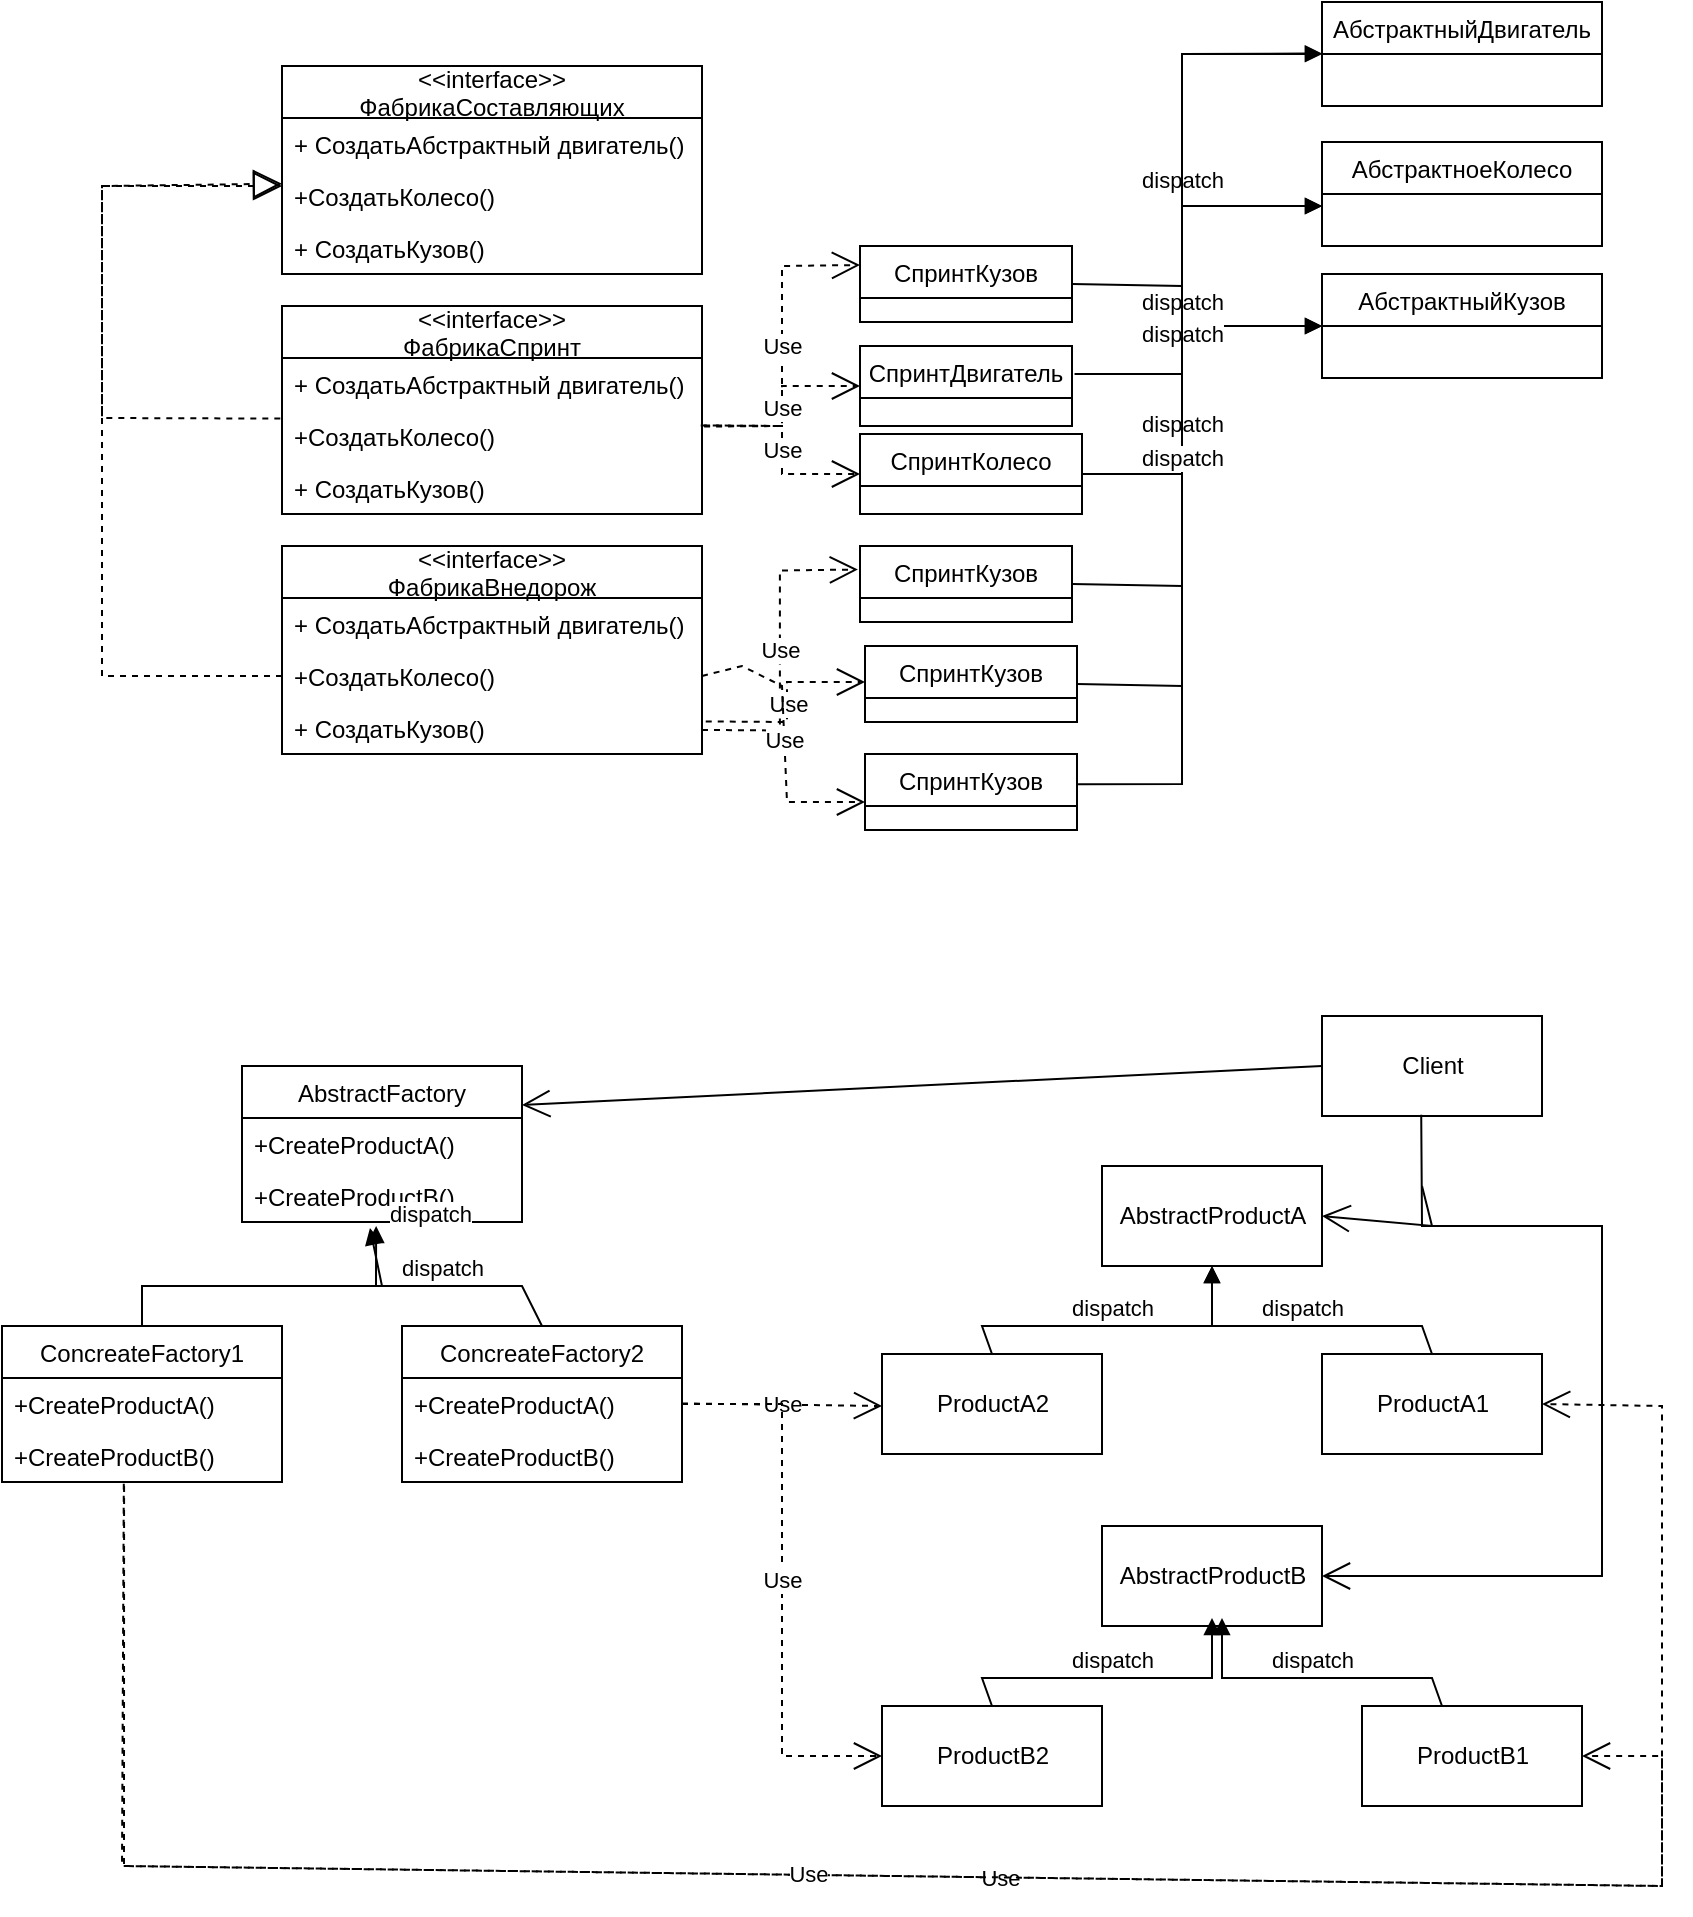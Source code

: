 <mxfile version="20.3.0" type="github">
  <diagram id="EFKoAe3cqBNjUxxPLyki" name="Страница 1">
    <mxGraphModel dx="1808" dy="548" grid="1" gridSize="10" guides="1" tooltips="1" connect="1" arrows="1" fold="1" page="1" pageScale="1" pageWidth="827" pageHeight="1169" math="0" shadow="0">
      <root>
        <mxCell id="0" />
        <mxCell id="1" parent="0" />
        <mxCell id="hH76QGNeZgddSlemnvMg-55" value="&lt;&lt;interface&gt;&gt;&#xa;ФабрикаСоставляющих" style="swimlane;fontStyle=0;childLayout=stackLayout;horizontal=1;startSize=26;fillColor=none;horizontalStack=0;resizeParent=1;resizeParentMax=0;resizeLast=0;collapsible=1;marginBottom=0;" vertex="1" parent="1">
          <mxGeometry x="50" y="60" width="210" height="104" as="geometry" />
        </mxCell>
        <mxCell id="hH76QGNeZgddSlemnvMg-56" value="+ СоздатьАбстрактный двигатель()" style="text;strokeColor=none;fillColor=none;align=left;verticalAlign=top;spacingLeft=4;spacingRight=4;overflow=hidden;rotatable=0;points=[[0,0.5],[1,0.5]];portConstraint=eastwest;" vertex="1" parent="hH76QGNeZgddSlemnvMg-55">
          <mxGeometry y="26" width="210" height="26" as="geometry" />
        </mxCell>
        <mxCell id="hH76QGNeZgddSlemnvMg-57" value="+СоздатьКолесо()" style="text;strokeColor=none;fillColor=none;align=left;verticalAlign=top;spacingLeft=4;spacingRight=4;overflow=hidden;rotatable=0;points=[[0,0.5],[1,0.5]];portConstraint=eastwest;" vertex="1" parent="hH76QGNeZgddSlemnvMg-55">
          <mxGeometry y="52" width="210" height="26" as="geometry" />
        </mxCell>
        <mxCell id="hH76QGNeZgddSlemnvMg-58" value="+ СоздатьКузов()" style="text;strokeColor=none;fillColor=none;align=left;verticalAlign=top;spacingLeft=4;spacingRight=4;overflow=hidden;rotatable=0;points=[[0,0.5],[1,0.5]];portConstraint=eastwest;" vertex="1" parent="hH76QGNeZgddSlemnvMg-55">
          <mxGeometry y="78" width="210" height="26" as="geometry" />
        </mxCell>
        <mxCell id="hH76QGNeZgddSlemnvMg-67" value="&lt;&lt;interface&gt;&gt;&#xa;ФабрикаСпринт" style="swimlane;fontStyle=0;childLayout=stackLayout;horizontal=1;startSize=26;fillColor=none;horizontalStack=0;resizeParent=1;resizeParentMax=0;resizeLast=0;collapsible=1;marginBottom=0;" vertex="1" parent="1">
          <mxGeometry x="50" y="180" width="210" height="104" as="geometry" />
        </mxCell>
        <mxCell id="hH76QGNeZgddSlemnvMg-68" value="+ СоздатьАбстрактный двигатель()" style="text;strokeColor=none;fillColor=none;align=left;verticalAlign=top;spacingLeft=4;spacingRight=4;overflow=hidden;rotatable=0;points=[[0,0.5],[1,0.5]];portConstraint=eastwest;" vertex="1" parent="hH76QGNeZgddSlemnvMg-67">
          <mxGeometry y="26" width="210" height="26" as="geometry" />
        </mxCell>
        <mxCell id="hH76QGNeZgddSlemnvMg-69" value="+СоздатьКолесо()" style="text;strokeColor=none;fillColor=none;align=left;verticalAlign=top;spacingLeft=4;spacingRight=4;overflow=hidden;rotatable=0;points=[[0,0.5],[1,0.5]];portConstraint=eastwest;" vertex="1" parent="hH76QGNeZgddSlemnvMg-67">
          <mxGeometry y="52" width="210" height="26" as="geometry" />
        </mxCell>
        <mxCell id="hH76QGNeZgddSlemnvMg-70" value="+ СоздатьКузов()" style="text;strokeColor=none;fillColor=none;align=left;verticalAlign=top;spacingLeft=4;spacingRight=4;overflow=hidden;rotatable=0;points=[[0,0.5],[1,0.5]];portConstraint=eastwest;" vertex="1" parent="hH76QGNeZgddSlemnvMg-67">
          <mxGeometry y="78" width="210" height="26" as="geometry" />
        </mxCell>
        <mxCell id="hH76QGNeZgddSlemnvMg-71" value="&lt;&lt;interface&gt;&gt;&#xa;ФабрикаВнедорож" style="swimlane;fontStyle=0;childLayout=stackLayout;horizontal=1;startSize=26;fillColor=none;horizontalStack=0;resizeParent=1;resizeParentMax=0;resizeLast=0;collapsible=1;marginBottom=0;" vertex="1" parent="1">
          <mxGeometry x="50" y="300" width="210" height="104" as="geometry" />
        </mxCell>
        <mxCell id="hH76QGNeZgddSlemnvMg-72" value="+ СоздатьАбстрактный двигатель()" style="text;strokeColor=none;fillColor=none;align=left;verticalAlign=top;spacingLeft=4;spacingRight=4;overflow=hidden;rotatable=0;points=[[0,0.5],[1,0.5]];portConstraint=eastwest;" vertex="1" parent="hH76QGNeZgddSlemnvMg-71">
          <mxGeometry y="26" width="210" height="26" as="geometry" />
        </mxCell>
        <mxCell id="hH76QGNeZgddSlemnvMg-73" value="+СоздатьКолесо()" style="text;strokeColor=none;fillColor=none;align=left;verticalAlign=top;spacingLeft=4;spacingRight=4;overflow=hidden;rotatable=0;points=[[0,0.5],[1,0.5]];portConstraint=eastwest;" vertex="1" parent="hH76QGNeZgddSlemnvMg-71">
          <mxGeometry y="52" width="210" height="26" as="geometry" />
        </mxCell>
        <mxCell id="hH76QGNeZgddSlemnvMg-74" value="+ СоздатьКузов()" style="text;strokeColor=none;fillColor=none;align=left;verticalAlign=top;spacingLeft=4;spacingRight=4;overflow=hidden;rotatable=0;points=[[0,0.5],[1,0.5]];portConstraint=eastwest;" vertex="1" parent="hH76QGNeZgddSlemnvMg-71">
          <mxGeometry y="78" width="210" height="26" as="geometry" />
        </mxCell>
        <mxCell id="hH76QGNeZgddSlemnvMg-75" value="" style="endArrow=block;dashed=1;endFill=0;endSize=12;html=1;rounded=0;exitX=0;exitY=0.5;exitDx=0;exitDy=0;" edge="1" parent="1" source="hH76QGNeZgddSlemnvMg-73">
          <mxGeometry width="160" relative="1" as="geometry">
            <mxPoint x="-80" y="120" as="sourcePoint" />
            <mxPoint x="50" y="120" as="targetPoint" />
            <Array as="points">
              <mxPoint x="-40" y="365" />
              <mxPoint x="-40" y="120" />
            </Array>
          </mxGeometry>
        </mxCell>
        <mxCell id="hH76QGNeZgddSlemnvMg-76" value="" style="endArrow=block;dashed=1;endFill=0;endSize=12;html=1;rounded=0;exitX=-0.004;exitY=0.165;exitDx=0;exitDy=0;exitPerimeter=0;" edge="1" parent="1" source="hH76QGNeZgddSlemnvMg-69">
          <mxGeometry width="160" relative="1" as="geometry">
            <mxPoint x="100" y="410" as="sourcePoint" />
            <mxPoint x="50" y="118.857" as="targetPoint" />
            <Array as="points">
              <mxPoint x="-40" y="236" />
              <mxPoint x="-40" y="120" />
            </Array>
          </mxGeometry>
        </mxCell>
        <mxCell id="hH76QGNeZgddSlemnvMg-81" value="СпринтДвигатель" style="swimlane;fontStyle=0;childLayout=stackLayout;horizontal=1;startSize=26;fillColor=none;horizontalStack=0;resizeParent=1;resizeParentMax=0;resizeLast=0;collapsible=1;marginBottom=0;" vertex="1" parent="1">
          <mxGeometry x="339" y="200" width="106" height="40" as="geometry" />
        </mxCell>
        <mxCell id="hH76QGNeZgddSlemnvMg-85" value="СпринтКолесо" style="swimlane;fontStyle=0;childLayout=stackLayout;horizontal=1;startSize=26;fillColor=none;horizontalStack=0;resizeParent=1;resizeParentMax=0;resizeLast=0;collapsible=1;marginBottom=0;" vertex="1" parent="1">
          <mxGeometry x="339" y="244" width="111" height="40" as="geometry" />
        </mxCell>
        <mxCell id="hH76QGNeZgddSlemnvMg-89" value="СпринтКузов" style="swimlane;fontStyle=0;childLayout=stackLayout;horizontal=1;startSize=26;fillColor=none;horizontalStack=0;resizeParent=1;resizeParentMax=0;resizeLast=0;collapsible=1;marginBottom=0;" vertex="1" parent="1">
          <mxGeometry x="339" y="150" width="106" height="38" as="geometry" />
        </mxCell>
        <mxCell id="hH76QGNeZgddSlemnvMg-93" value="Use" style="endArrow=open;endSize=12;dashed=1;html=1;rounded=0;entryX=0;entryY=0.25;entryDx=0;entryDy=0;exitX=1.005;exitY=0.297;exitDx=0;exitDy=0;exitPerimeter=0;" edge="1" parent="1" source="hH76QGNeZgddSlemnvMg-69" target="hH76QGNeZgddSlemnvMg-89">
          <mxGeometry width="160" relative="1" as="geometry">
            <mxPoint x="100" y="240" as="sourcePoint" />
            <mxPoint x="260" y="240" as="targetPoint" />
            <Array as="points">
              <mxPoint x="300" y="240" />
              <mxPoint x="300" y="160" />
            </Array>
          </mxGeometry>
        </mxCell>
        <mxCell id="hH76QGNeZgddSlemnvMg-94" value="Use" style="endArrow=open;endSize=12;dashed=1;html=1;rounded=0;entryX=0;entryY=0.5;entryDx=0;entryDy=0;exitX=0.997;exitY=0.297;exitDx=0;exitDy=0;exitPerimeter=0;" edge="1" parent="1" source="hH76QGNeZgddSlemnvMg-69" target="hH76QGNeZgddSlemnvMg-81">
          <mxGeometry width="160" relative="1" as="geometry">
            <mxPoint x="100" y="240" as="sourcePoint" />
            <mxPoint x="260" y="240" as="targetPoint" />
            <Array as="points">
              <mxPoint x="300" y="240" />
              <mxPoint x="300" y="220" />
            </Array>
          </mxGeometry>
        </mxCell>
        <mxCell id="hH76QGNeZgddSlemnvMg-95" value="Use" style="endArrow=open;endSize=12;dashed=1;html=1;rounded=0;entryX=0;entryY=0.5;entryDx=0;entryDy=0;exitX=1.005;exitY=0.319;exitDx=0;exitDy=0;exitPerimeter=0;" edge="1" parent="1" source="hH76QGNeZgddSlemnvMg-69" target="hH76QGNeZgddSlemnvMg-85">
          <mxGeometry width="160" relative="1" as="geometry">
            <mxPoint x="100" y="240" as="sourcePoint" />
            <mxPoint x="260" y="240" as="targetPoint" />
            <Array as="points">
              <mxPoint x="300" y="240" />
              <mxPoint x="300" y="264" />
            </Array>
          </mxGeometry>
        </mxCell>
        <mxCell id="hH76QGNeZgddSlemnvMg-96" value="АбстрактныйДвигатель" style="swimlane;fontStyle=0;childLayout=stackLayout;horizontal=1;startSize=26;fillColor=none;horizontalStack=0;resizeParent=1;resizeParentMax=0;resizeLast=0;collapsible=1;marginBottom=0;" vertex="1" parent="1">
          <mxGeometry x="570" y="28" width="140" height="52" as="geometry" />
        </mxCell>
        <mxCell id="hH76QGNeZgddSlemnvMg-104" value="СпринтКузов" style="swimlane;fontStyle=0;childLayout=stackLayout;horizontal=1;startSize=26;fillColor=none;horizontalStack=0;resizeParent=1;resizeParentMax=0;resizeLast=0;collapsible=1;marginBottom=0;" vertex="1" parent="1">
          <mxGeometry x="339" y="300" width="106" height="38" as="geometry" />
        </mxCell>
        <mxCell id="hH76QGNeZgddSlemnvMg-105" value="СпринтКузов" style="swimlane;fontStyle=0;childLayout=stackLayout;horizontal=1;startSize=26;fillColor=none;horizontalStack=0;resizeParent=1;resizeParentMax=0;resizeLast=0;collapsible=1;marginBottom=0;" vertex="1" parent="1">
          <mxGeometry x="341.5" y="350" width="106" height="38" as="geometry" />
        </mxCell>
        <mxCell id="hH76QGNeZgddSlemnvMg-106" value="СпринтКузов" style="swimlane;fontStyle=0;childLayout=stackLayout;horizontal=1;startSize=26;fillColor=none;horizontalStack=0;resizeParent=1;resizeParentMax=0;resizeLast=0;collapsible=1;marginBottom=0;" vertex="1" parent="1">
          <mxGeometry x="341.5" y="404" width="106" height="38" as="geometry" />
        </mxCell>
        <mxCell id="hH76QGNeZgddSlemnvMg-107" value="Use" style="endArrow=open;endSize=12;dashed=1;html=1;rounded=0;entryX=0;entryY=0.25;entryDx=0;entryDy=0;exitX=1.005;exitY=0.297;exitDx=0;exitDy=0;exitPerimeter=0;" edge="1" parent="1">
          <mxGeometry width="160" relative="1" as="geometry">
            <mxPoint x="260.0" y="391.972" as="sourcePoint" />
            <mxPoint x="337.95" y="311.75" as="targetPoint" />
            <Array as="points">
              <mxPoint x="298.95" y="392.25" />
              <mxPoint x="298.95" y="312.25" />
            </Array>
          </mxGeometry>
        </mxCell>
        <mxCell id="hH76QGNeZgddSlemnvMg-108" value="Use" style="endArrow=open;endSize=12;dashed=1;html=1;rounded=0;entryX=0;entryY=0.5;entryDx=0;entryDy=0;exitX=0.997;exitY=0.297;exitDx=0;exitDy=0;exitPerimeter=0;" edge="1" parent="1">
          <mxGeometry width="160" relative="1" as="geometry">
            <mxPoint x="261.87" y="387.722" as="sourcePoint" />
            <mxPoint x="341.5" y="368" as="targetPoint" />
            <Array as="points">
              <mxPoint x="302.5" y="388" />
              <mxPoint x="302.5" y="368" />
            </Array>
          </mxGeometry>
        </mxCell>
        <mxCell id="hH76QGNeZgddSlemnvMg-109" value="Use" style="endArrow=open;endSize=12;dashed=1;html=1;rounded=0;entryX=0;entryY=0.5;entryDx=0;entryDy=0;exitX=1;exitY=0.5;exitDx=0;exitDy=0;" edge="1" parent="1" source="hH76QGNeZgddSlemnvMg-73">
          <mxGeometry width="160" relative="1" as="geometry">
            <mxPoint x="263.55" y="404.294" as="sourcePoint" />
            <mxPoint x="341.5" y="428" as="targetPoint" />
            <Array as="points">
              <mxPoint x="280" y="360" />
              <mxPoint x="300" y="370" />
              <mxPoint x="302.5" y="428" />
            </Array>
          </mxGeometry>
        </mxCell>
        <mxCell id="hH76QGNeZgddSlemnvMg-110" value="АбстрактноеКолесо" style="swimlane;fontStyle=0;childLayout=stackLayout;horizontal=1;startSize=26;fillColor=none;horizontalStack=0;resizeParent=1;resizeParentMax=0;resizeLast=0;collapsible=1;marginBottom=0;" vertex="1" parent="1">
          <mxGeometry x="570" y="98" width="140" height="52" as="geometry" />
        </mxCell>
        <mxCell id="hH76QGNeZgddSlemnvMg-111" value="АбстрактныйКузов" style="swimlane;fontStyle=0;childLayout=stackLayout;horizontal=1;startSize=26;fillColor=none;horizontalStack=0;resizeParent=1;resizeParentMax=0;resizeLast=0;collapsible=1;marginBottom=0;" vertex="1" parent="1">
          <mxGeometry x="570" y="164" width="140" height="52" as="geometry" />
        </mxCell>
        <mxCell id="hH76QGNeZgddSlemnvMg-112" value="dispatch" style="html=1;verticalAlign=bottom;endArrow=block;rounded=0;exitX=1.012;exitY=0.35;exitDx=0;exitDy=0;exitPerimeter=0;" edge="1" parent="1" source="hH76QGNeZgddSlemnvMg-81">
          <mxGeometry width="80" relative="1" as="geometry">
            <mxPoint x="490" y="53.71" as="sourcePoint" />
            <mxPoint x="570" y="53.71" as="targetPoint" />
            <Array as="points">
              <mxPoint x="500" y="214" />
              <mxPoint x="500" y="54" />
            </Array>
          </mxGeometry>
        </mxCell>
        <mxCell id="hH76QGNeZgddSlemnvMg-114" value="dispatch" style="html=1;verticalAlign=bottom;endArrow=block;rounded=0;exitX=1;exitY=0.5;exitDx=0;exitDy=0;" edge="1" parent="1" source="hH76QGNeZgddSlemnvMg-85">
          <mxGeometry width="80" relative="1" as="geometry">
            <mxPoint x="445" y="240" as="sourcePoint" />
            <mxPoint x="570" y="130" as="targetPoint" />
            <Array as="points">
              <mxPoint x="500" y="264" />
              <mxPoint x="500" y="130" />
            </Array>
          </mxGeometry>
        </mxCell>
        <mxCell id="hH76QGNeZgddSlemnvMg-115" value="dispatch" style="html=1;verticalAlign=bottom;endArrow=block;rounded=0;exitX=1;exitY=0.5;exitDx=0;exitDy=0;entryX=0;entryY=0.5;entryDx=0;entryDy=0;" edge="1" parent="1" source="hH76QGNeZgddSlemnvMg-89" target="hH76QGNeZgddSlemnvMg-111">
          <mxGeometry width="80" relative="1" as="geometry">
            <mxPoint x="465" y="189" as="sourcePoint" />
            <mxPoint x="590" y="73.71" as="targetPoint" />
            <Array as="points">
              <mxPoint x="500" y="170" />
              <mxPoint x="500" y="190" />
            </Array>
          </mxGeometry>
        </mxCell>
        <mxCell id="hH76QGNeZgddSlemnvMg-116" value="dispatch" style="html=1;verticalAlign=bottom;endArrow=block;rounded=0;exitX=1;exitY=0.5;exitDx=0;exitDy=0;" edge="1" parent="1" source="hH76QGNeZgddSlemnvMg-104">
          <mxGeometry width="80" relative="1" as="geometry">
            <mxPoint x="475" y="199" as="sourcePoint" />
            <mxPoint x="570" y="190" as="targetPoint" />
            <Array as="points">
              <mxPoint x="500" y="320" />
              <mxPoint x="500" y="190" />
            </Array>
          </mxGeometry>
        </mxCell>
        <mxCell id="hH76QGNeZgddSlemnvMg-117" value="dispatch" style="html=1;verticalAlign=bottom;endArrow=block;rounded=0;exitX=1;exitY=0.5;exitDx=0;exitDy=0;entryX=0;entryY=0.5;entryDx=0;entryDy=0;" edge="1" parent="1" source="hH76QGNeZgddSlemnvMg-105" target="hH76QGNeZgddSlemnvMg-96">
          <mxGeometry width="80" relative="1" as="geometry">
            <mxPoint x="485" y="209" as="sourcePoint" />
            <mxPoint x="570" y="60" as="targetPoint" />
            <Array as="points">
              <mxPoint x="500" y="370" />
              <mxPoint x="500" y="54" />
            </Array>
          </mxGeometry>
        </mxCell>
        <mxCell id="hH76QGNeZgddSlemnvMg-118" value="dispatch" style="html=1;verticalAlign=bottom;endArrow=block;rounded=0;exitX=1.005;exitY=0.398;exitDx=0;exitDy=0;exitPerimeter=0;" edge="1" parent="1" source="hH76QGNeZgddSlemnvMg-106">
          <mxGeometry width="80" relative="1" as="geometry">
            <mxPoint x="495" y="219" as="sourcePoint" />
            <mxPoint x="570" y="130" as="targetPoint" />
            <Array as="points">
              <mxPoint x="500" y="419" />
              <mxPoint x="500" y="130" />
            </Array>
          </mxGeometry>
        </mxCell>
        <mxCell id="hH76QGNeZgddSlemnvMg-119" value="AbstractFactory" style="swimlane;fontStyle=0;childLayout=stackLayout;horizontal=1;startSize=26;fillColor=none;horizontalStack=0;resizeParent=1;resizeParentMax=0;resizeLast=0;collapsible=1;marginBottom=0;" vertex="1" parent="1">
          <mxGeometry x="30" y="560" width="140" height="78" as="geometry" />
        </mxCell>
        <mxCell id="hH76QGNeZgddSlemnvMg-120" value="+CreateProductA()" style="text;strokeColor=none;fillColor=none;align=left;verticalAlign=top;spacingLeft=4;spacingRight=4;overflow=hidden;rotatable=0;points=[[0,0.5],[1,0.5]];portConstraint=eastwest;" vertex="1" parent="hH76QGNeZgddSlemnvMg-119">
          <mxGeometry y="26" width="140" height="26" as="geometry" />
        </mxCell>
        <mxCell id="hH76QGNeZgddSlemnvMg-122" value="+CreateProductB()" style="text;strokeColor=none;fillColor=none;align=left;verticalAlign=top;spacingLeft=4;spacingRight=4;overflow=hidden;rotatable=0;points=[[0,0.5],[1,0.5]];portConstraint=eastwest;" vertex="1" parent="hH76QGNeZgddSlemnvMg-119">
          <mxGeometry y="52" width="140" height="26" as="geometry" />
        </mxCell>
        <mxCell id="hH76QGNeZgddSlemnvMg-123" value="ConcreateFactory1" style="swimlane;fontStyle=0;childLayout=stackLayout;horizontal=1;startSize=26;fillColor=none;horizontalStack=0;resizeParent=1;resizeParentMax=0;resizeLast=0;collapsible=1;marginBottom=0;" vertex="1" parent="1">
          <mxGeometry x="-90" y="690" width="140" height="78" as="geometry" />
        </mxCell>
        <mxCell id="hH76QGNeZgddSlemnvMg-124" value="+CreateProductA()" style="text;strokeColor=none;fillColor=none;align=left;verticalAlign=top;spacingLeft=4;spacingRight=4;overflow=hidden;rotatable=0;points=[[0,0.5],[1,0.5]];portConstraint=eastwest;" vertex="1" parent="hH76QGNeZgddSlemnvMg-123">
          <mxGeometry y="26" width="140" height="26" as="geometry" />
        </mxCell>
        <mxCell id="hH76QGNeZgddSlemnvMg-125" value="+CreateProductB()" style="text;strokeColor=none;fillColor=none;align=left;verticalAlign=top;spacingLeft=4;spacingRight=4;overflow=hidden;rotatable=0;points=[[0,0.5],[1,0.5]];portConstraint=eastwest;" vertex="1" parent="hH76QGNeZgddSlemnvMg-123">
          <mxGeometry y="52" width="140" height="26" as="geometry" />
        </mxCell>
        <mxCell id="hH76QGNeZgddSlemnvMg-126" value="ConcreateFactory2" style="swimlane;fontStyle=0;childLayout=stackLayout;horizontal=1;startSize=26;fillColor=none;horizontalStack=0;resizeParent=1;resizeParentMax=0;resizeLast=0;collapsible=1;marginBottom=0;" vertex="1" parent="1">
          <mxGeometry x="110" y="690" width="140" height="78" as="geometry" />
        </mxCell>
        <mxCell id="hH76QGNeZgddSlemnvMg-127" value="+CreateProductA()" style="text;strokeColor=none;fillColor=none;align=left;verticalAlign=top;spacingLeft=4;spacingRight=4;overflow=hidden;rotatable=0;points=[[0,0.5],[1,0.5]];portConstraint=eastwest;" vertex="1" parent="hH76QGNeZgddSlemnvMg-126">
          <mxGeometry y="26" width="140" height="26" as="geometry" />
        </mxCell>
        <mxCell id="hH76QGNeZgddSlemnvMg-128" value="+CreateProductB()" style="text;strokeColor=none;fillColor=none;align=left;verticalAlign=top;spacingLeft=4;spacingRight=4;overflow=hidden;rotatable=0;points=[[0,0.5],[1,0.5]];portConstraint=eastwest;" vertex="1" parent="hH76QGNeZgddSlemnvMg-126">
          <mxGeometry y="52" width="140" height="26" as="geometry" />
        </mxCell>
        <mxCell id="hH76QGNeZgddSlemnvMg-129" value="Client" style="html=1;" vertex="1" parent="1">
          <mxGeometry x="570" y="535" width="110" height="50" as="geometry" />
        </mxCell>
        <mxCell id="hH76QGNeZgddSlemnvMg-130" value="AbstractProductA" style="html=1;fontStyle=0" vertex="1" parent="1">
          <mxGeometry x="460" y="610" width="110" height="50" as="geometry" />
        </mxCell>
        <mxCell id="hH76QGNeZgddSlemnvMg-131" value="ProductA2" style="html=1;fontStyle=0" vertex="1" parent="1">
          <mxGeometry x="350" y="704" width="110" height="50" as="geometry" />
        </mxCell>
        <mxCell id="hH76QGNeZgddSlemnvMg-132" value="ProductA1" style="html=1;fontStyle=0" vertex="1" parent="1">
          <mxGeometry x="570" y="704" width="110" height="50" as="geometry" />
        </mxCell>
        <mxCell id="hH76QGNeZgddSlemnvMg-133" value="AbstractProductB" style="html=1;fontStyle=0" vertex="1" parent="1">
          <mxGeometry x="460" y="790" width="110" height="50" as="geometry" />
        </mxCell>
        <mxCell id="hH76QGNeZgddSlemnvMg-134" value="ProductB2" style="html=1;fontStyle=0" vertex="1" parent="1">
          <mxGeometry x="350" y="880" width="110" height="50" as="geometry" />
        </mxCell>
        <mxCell id="hH76QGNeZgddSlemnvMg-135" value="ProductB1" style="html=1;fontStyle=0" vertex="1" parent="1">
          <mxGeometry x="590" y="880" width="110" height="50" as="geometry" />
        </mxCell>
        <mxCell id="hH76QGNeZgddSlemnvMg-136" value="Use" style="endArrow=open;endSize=12;dashed=1;html=1;rounded=0;" edge="1" parent="1">
          <mxGeometry width="160" relative="1" as="geometry">
            <mxPoint x="250" y="728.71" as="sourcePoint" />
            <mxPoint x="350" y="730" as="targetPoint" />
          </mxGeometry>
        </mxCell>
        <mxCell id="hH76QGNeZgddSlemnvMg-137" value="Use" style="endArrow=open;endSize=12;dashed=1;html=1;rounded=0;exitX=1;exitY=0.5;exitDx=0;exitDy=0;entryX=0;entryY=0.5;entryDx=0;entryDy=0;" edge="1" parent="1" source="hH76QGNeZgddSlemnvMg-127" target="hH76QGNeZgddSlemnvMg-134">
          <mxGeometry width="160" relative="1" as="geometry">
            <mxPoint x="260" y="738.71" as="sourcePoint" />
            <mxPoint x="360" y="740" as="targetPoint" />
            <Array as="points">
              <mxPoint x="300" y="729" />
              <mxPoint x="300" y="905" />
            </Array>
          </mxGeometry>
        </mxCell>
        <mxCell id="hH76QGNeZgddSlemnvMg-138" value="Use" style="endArrow=open;endSize=12;dashed=1;html=1;rounded=0;exitX=0.435;exitY=1.033;exitDx=0;exitDy=0;exitPerimeter=0;entryX=1;entryY=0.5;entryDx=0;entryDy=0;" edge="1" parent="1" source="hH76QGNeZgddSlemnvMg-125" target="hH76QGNeZgddSlemnvMg-132">
          <mxGeometry width="160" relative="1" as="geometry">
            <mxPoint x="270" y="748.71" as="sourcePoint" />
            <mxPoint x="370" y="750" as="targetPoint" />
            <Array as="points">
              <mxPoint x="-30" y="960" />
              <mxPoint x="740" y="970" />
              <mxPoint x="740" y="730" />
            </Array>
          </mxGeometry>
        </mxCell>
        <mxCell id="hH76QGNeZgddSlemnvMg-139" value="Use" style="endArrow=open;endSize=12;dashed=1;html=1;rounded=0;exitX=0.436;exitY=1.077;exitDx=0;exitDy=0;exitPerimeter=0;entryX=1;entryY=0.5;entryDx=0;entryDy=0;" edge="1" parent="1" source="hH76QGNeZgddSlemnvMg-125" target="hH76QGNeZgddSlemnvMg-135">
          <mxGeometry width="160" relative="1" as="geometry">
            <mxPoint x="280" y="758.71" as="sourcePoint" />
            <mxPoint x="380" y="760" as="targetPoint" />
            <Array as="points">
              <mxPoint x="-29" y="960" />
              <mxPoint x="740" y="970" />
              <mxPoint x="740" y="905" />
            </Array>
          </mxGeometry>
        </mxCell>
        <mxCell id="hH76QGNeZgddSlemnvMg-140" value="" style="endArrow=open;endFill=1;endSize=12;html=1;rounded=0;exitX=0;exitY=0.5;exitDx=0;exitDy=0;entryX=1;entryY=0.25;entryDx=0;entryDy=0;" edge="1" parent="1" source="hH76QGNeZgddSlemnvMg-129" target="hH76QGNeZgddSlemnvMg-119">
          <mxGeometry width="160" relative="1" as="geometry">
            <mxPoint x="210" y="840" as="sourcePoint" />
            <mxPoint x="370" y="840" as="targetPoint" />
          </mxGeometry>
        </mxCell>
        <mxCell id="hH76QGNeZgddSlemnvMg-141" value="" style="endArrow=open;endFill=1;endSize=12;html=1;rounded=0;entryX=1;entryY=0.5;entryDx=0;entryDy=0;" edge="1" parent="1" target="hH76QGNeZgddSlemnvMg-130">
          <mxGeometry width="160" relative="1" as="geometry">
            <mxPoint x="620" y="620" as="sourcePoint" />
            <mxPoint x="180" y="589.5" as="targetPoint" />
            <Array as="points">
              <mxPoint x="625" y="640" />
            </Array>
          </mxGeometry>
        </mxCell>
        <mxCell id="hH76QGNeZgddSlemnvMg-142" value="" style="endArrow=open;endFill=1;endSize=12;html=1;rounded=0;entryX=1;entryY=0.5;entryDx=0;entryDy=0;exitX=0.451;exitY=0.988;exitDx=0;exitDy=0;exitPerimeter=0;" edge="1" parent="1" source="hH76QGNeZgddSlemnvMg-129" target="hH76QGNeZgddSlemnvMg-133">
          <mxGeometry width="160" relative="1" as="geometry">
            <mxPoint x="620" y="610" as="sourcePoint" />
            <mxPoint x="190" y="599.5" as="targetPoint" />
            <Array as="points">
              <mxPoint x="620" y="640" />
              <mxPoint x="710" y="640" />
              <mxPoint x="710" y="815" />
            </Array>
          </mxGeometry>
        </mxCell>
        <mxCell id="hH76QGNeZgddSlemnvMg-143" value="dispatch" style="html=1;verticalAlign=bottom;endArrow=block;rounded=0;exitX=0.5;exitY=0;exitDx=0;exitDy=0;entryX=0.457;entryY=1.115;entryDx=0;entryDy=0;entryPerimeter=0;" edge="1" parent="1" source="hH76QGNeZgddSlemnvMg-123" target="hH76QGNeZgddSlemnvMg-122">
          <mxGeometry x="0.904" y="-29" width="80" relative="1" as="geometry">
            <mxPoint x="250" y="840" as="sourcePoint" />
            <mxPoint x="330" y="840" as="targetPoint" />
            <Array as="points">
              <mxPoint x="-20" y="670" />
              <mxPoint x="100" y="670" />
            </Array>
            <mxPoint as="offset" />
          </mxGeometry>
        </mxCell>
        <mxCell id="hH76QGNeZgddSlemnvMg-144" value="dispatch" style="html=1;verticalAlign=bottom;endArrow=block;rounded=0;exitX=0.5;exitY=0;exitDx=0;exitDy=0;entryX=0.479;entryY=1.077;entryDx=0;entryDy=0;entryPerimeter=0;" edge="1" parent="1" source="hH76QGNeZgddSlemnvMg-126" target="hH76QGNeZgddSlemnvMg-122">
          <mxGeometry width="80" relative="1" as="geometry">
            <mxPoint x="-10" y="700" as="sourcePoint" />
            <mxPoint x="103.98" y="650.99" as="targetPoint" />
            <Array as="points">
              <mxPoint x="170" y="670" />
              <mxPoint x="97" y="670" />
            </Array>
          </mxGeometry>
        </mxCell>
        <mxCell id="hH76QGNeZgddSlemnvMg-145" value="dispatch" style="html=1;verticalAlign=bottom;endArrow=block;rounded=0;exitX=0.5;exitY=0;exitDx=0;exitDy=0;entryX=0.5;entryY=1;entryDx=0;entryDy=0;" edge="1" parent="1" source="hH76QGNeZgddSlemnvMg-131" target="hH76QGNeZgddSlemnvMg-130">
          <mxGeometry width="80" relative="1" as="geometry">
            <mxPoint y="710" as="sourcePoint" />
            <mxPoint x="113.98" y="660.99" as="targetPoint" />
            <Array as="points">
              <mxPoint x="400" y="690" />
              <mxPoint x="515" y="690" />
            </Array>
          </mxGeometry>
        </mxCell>
        <mxCell id="hH76QGNeZgddSlemnvMg-146" value="dispatch" style="html=1;verticalAlign=bottom;endArrow=block;rounded=0;exitX=0.5;exitY=0;exitDx=0;exitDy=0;entryX=0.5;entryY=1;entryDx=0;entryDy=0;" edge="1" parent="1" source="hH76QGNeZgddSlemnvMg-132" target="hH76QGNeZgddSlemnvMg-130">
          <mxGeometry width="80" relative="1" as="geometry">
            <mxPoint x="10" y="720" as="sourcePoint" />
            <mxPoint x="123.98" y="670.99" as="targetPoint" />
            <Array as="points">
              <mxPoint x="620" y="690" />
              <mxPoint x="515" y="690" />
            </Array>
          </mxGeometry>
        </mxCell>
        <mxCell id="hH76QGNeZgddSlemnvMg-147" value="dispatch" style="html=1;verticalAlign=bottom;endArrow=block;rounded=0;exitX=0.5;exitY=0;exitDx=0;exitDy=0;entryX=0.5;entryY=1;entryDx=0;entryDy=0;" edge="1" parent="1">
          <mxGeometry width="80" relative="1" as="geometry">
            <mxPoint x="630" y="880" as="sourcePoint" />
            <mxPoint x="520" y="836" as="targetPoint" />
            <Array as="points">
              <mxPoint x="625" y="866" />
              <mxPoint x="520" y="866" />
            </Array>
          </mxGeometry>
        </mxCell>
        <mxCell id="hH76QGNeZgddSlemnvMg-148" value="dispatch" style="html=1;verticalAlign=bottom;endArrow=block;rounded=0;exitX=0.5;exitY=0;exitDx=0;exitDy=0;entryX=0.5;entryY=1;entryDx=0;entryDy=0;" edge="1" parent="1">
          <mxGeometry width="80" relative="1" as="geometry">
            <mxPoint x="405" y="880" as="sourcePoint" />
            <mxPoint x="515" y="836" as="targetPoint" />
            <Array as="points">
              <mxPoint x="400" y="866" />
              <mxPoint x="515" y="866" />
            </Array>
          </mxGeometry>
        </mxCell>
      </root>
    </mxGraphModel>
  </diagram>
</mxfile>
